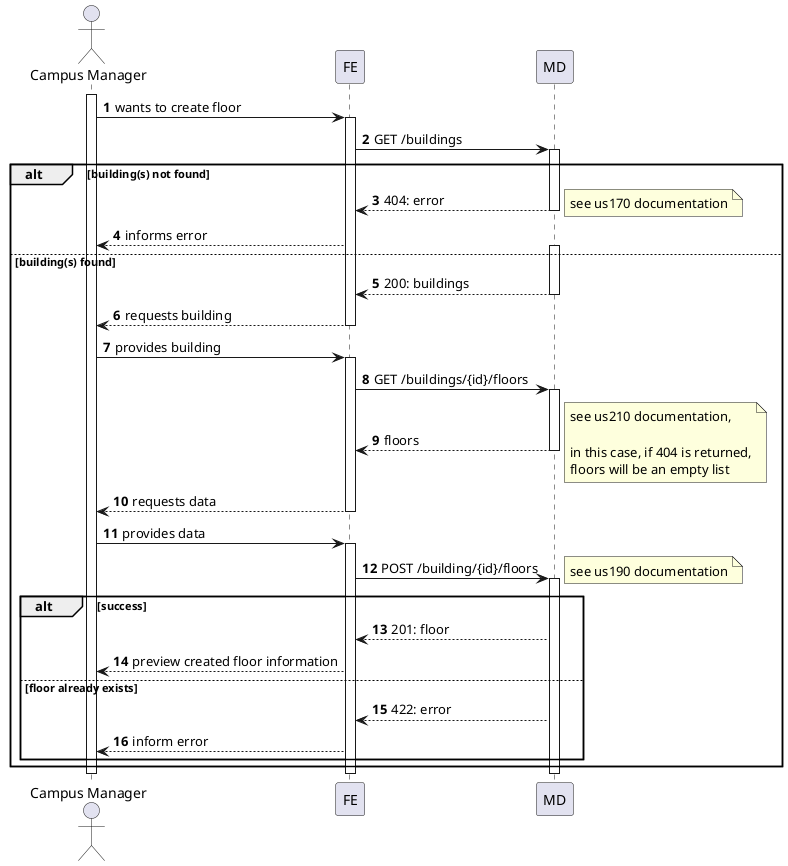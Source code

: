 @startuml
autonumber

actor "Campus Manager" as usr

participant "FE" as ui

participant "MD" as md

activate usr
usr -> ui : wants to create floor
    activate ui
        ui -> md : GET /buildings
        alt building(s) not found
            activate md
                md --> ui : 404: error
                note right : see us170 documentation
            deactivate md
            ui --> usr : informs error
        else building(s) found
            activate md
                md --> ui : 200: buildings
            deactivate md
            ui --> usr : requests building
        deactivate ui

        usr -> ui : provides building
        activate ui
            ui -> md : GET /buildings/{id}/floors
            activate md
                md --> ui : floors
                note right : see us210 documentation,\n\nin this case, if 404 is returned,\nfloors will be an empty list
            deactivate md
            ui --> usr : requests data
        deactivate ui

        usr -> ui : provides data
        activate ui
            ui -> md : POST /building/{id}/floors
            activate md
            note right : see us190 documentation
                alt success
                    md --> ui : 201: floor
                    ui --> usr : preview created floor information
                else floor already exists
                    md --> ui : 422: error
                    ui --> usr : inform error
                end
        end
        deactivate md
    deactivate ui
deactivate usr
@enduml

